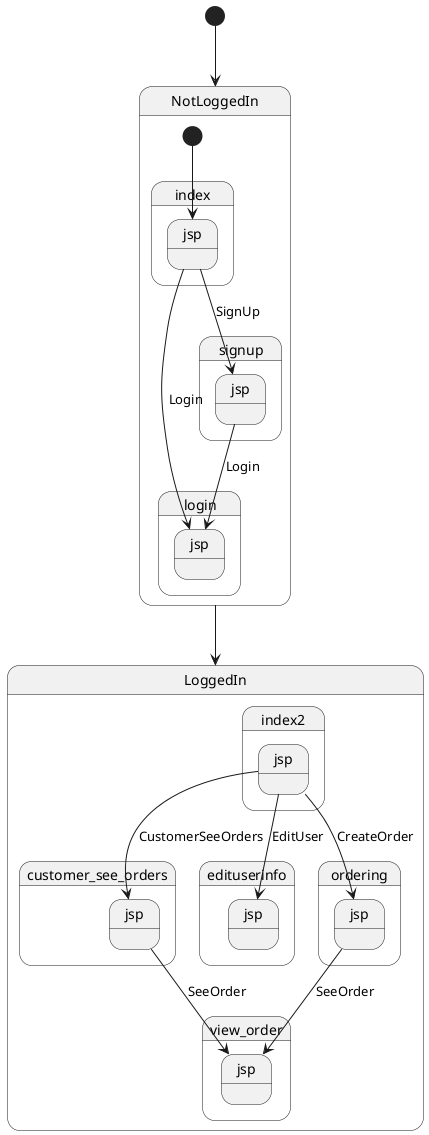 @startuml

[*] --> NotLoggedIn
NotLoggedIn --> LoggedIn

state NotLoggedIn {
    state index.jsp
    state login.jsp
    state signup.jsp

    [*] --> index.jsp
    index.jsp --> login.jsp : Login
    index.jsp --> signup.jsp : SignUp
    signup.jsp --> login.jsp : Login

}
state LoggedIn{
    state index2.jsp
    state customer_see_orders.jsp
    state edituserinfo.jsp
    state ordering.jsp
    state view_order.jsp

    index2.jsp --> ordering.jsp : CreateOrder
    index2.jsp --> customer_see_orders.jsp : CustomerSeeOrders
    index2.jsp --> edituserinfo.jsp : EditUser
    ordering.jsp --> view_order.jsp : SeeOrder
    customer_see_orders.jsp --> view_order.jsp : SeeOrder

}

@enduml